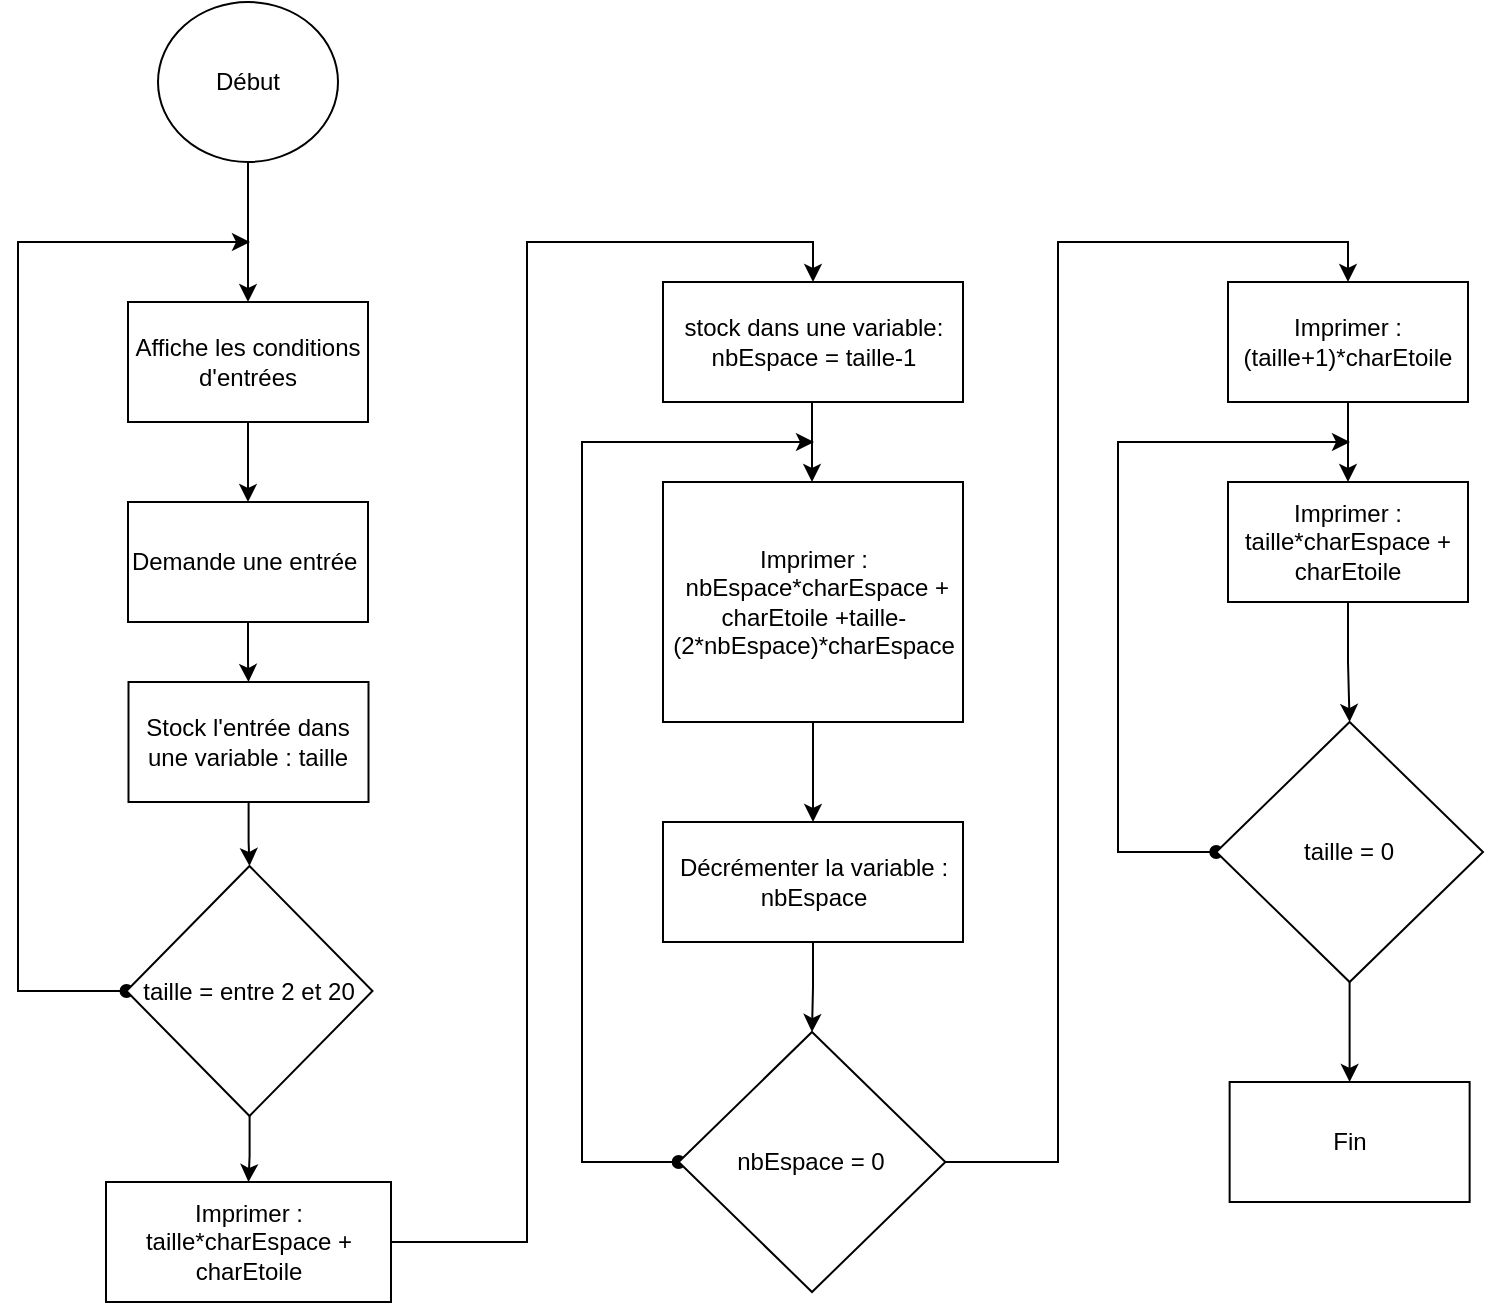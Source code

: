<mxfile version="20.3.0" type="device"><diagram id="E9Yg8V9FZDOwqIWdV-gY" name="Kata-flèche"><mxGraphModel dx="1422" dy="905" grid="1" gridSize="10" guides="1" tooltips="1" connect="1" arrows="1" fold="1" page="1" pageScale="1" pageWidth="827" pageHeight="1169" math="0" shadow="0"><root><mxCell id="0"/><mxCell id="1" parent="0"/><mxCell id="r8OJSXf2AczknxnKMw7x-2" value="Début" style="ellipse;whiteSpace=wrap;html=1;" parent="1" vertex="1"><mxGeometry x="110" y="40" width="90" height="80" as="geometry"/></mxCell><mxCell id="r8OJSXf2AczknxnKMw7x-3" style="edgeStyle=orthogonalEdgeStyle;rounded=0;orthogonalLoop=1;jettySize=auto;html=1;exitX=0;exitY=0.5;exitDx=0;exitDy=0;startArrow=oval;startFill=1;" parent="1" source="r8OJSXf2AczknxnKMw7x-5" edge="1"><mxGeometry relative="1" as="geometry"><mxPoint x="156" y="160" as="targetPoint"/><Array as="points"><mxPoint x="40" y="535"/><mxPoint x="40" y="160"/></Array></mxGeometry></mxCell><mxCell id="v2TLmcUdg4MBDCtTswXx-4" style="edgeStyle=orthogonalEdgeStyle;rounded=0;orthogonalLoop=1;jettySize=auto;html=1;startArrow=none;startFill=0;" edge="1" parent="1" source="r8OJSXf2AczknxnKMw7x-5" target="r8OJSXf2AczknxnKMw7x-7"><mxGeometry relative="1" as="geometry"/></mxCell><mxCell id="r8OJSXf2AczknxnKMw7x-5" value="taille = entre 2 et 20" style="rhombus;whiteSpace=wrap;html=1;" parent="1" vertex="1"><mxGeometry x="94.25" y="472" width="123" height="125" as="geometry"/></mxCell><mxCell id="r8OJSXf2AczknxnKMw7x-6" style="edgeStyle=orthogonalEdgeStyle;rounded=0;orthogonalLoop=1;jettySize=auto;html=1;entryX=0.5;entryY=0;entryDx=0;entryDy=0;strokeColor=#000000;startArrow=none;startFill=0;" parent="1" source="r8OJSXf2AczknxnKMw7x-7" target="r8OJSXf2AczknxnKMw7x-9" edge="1"><mxGeometry relative="1" as="geometry"/></mxCell><mxCell id="r8OJSXf2AczknxnKMw7x-7" value="Imprimer :&lt;br&gt;taille*charEspace + charEtoile" style="whiteSpace=wrap;html=1;" parent="1" vertex="1"><mxGeometry x="84" y="630" width="142.5" height="60" as="geometry"/></mxCell><mxCell id="r8OJSXf2AczknxnKMw7x-8" style="edgeStyle=orthogonalEdgeStyle;rounded=0;orthogonalLoop=1;jettySize=auto;html=1;strokeColor=#000000;startArrow=none;startFill=0;" parent="1" source="r8OJSXf2AczknxnKMw7x-9" edge="1"><mxGeometry relative="1" as="geometry"><mxPoint x="437" y="280" as="targetPoint"/></mxGeometry></mxCell><mxCell id="r8OJSXf2AczknxnKMw7x-9" value="stock dans une variable:&lt;br&gt;nbEspace = taille-1" style="whiteSpace=wrap;html=1;" parent="1" vertex="1"><mxGeometry x="362.5" y="180" width="150" height="60" as="geometry"/></mxCell><mxCell id="r8OJSXf2AczknxnKMw7x-10" style="edgeStyle=orthogonalEdgeStyle;rounded=0;orthogonalLoop=1;jettySize=auto;html=1;entryX=0.5;entryY=0;entryDx=0;entryDy=0;strokeColor=#000000;startArrow=none;startFill=0;" parent="1" source="r8OJSXf2AczknxnKMw7x-11" target="r8OJSXf2AczknxnKMw7x-15" edge="1"><mxGeometry relative="1" as="geometry"/></mxCell><mxCell id="r8OJSXf2AczknxnKMw7x-11" value="Demande une entrée&amp;nbsp;" style="whiteSpace=wrap;html=1;" parent="1" vertex="1"><mxGeometry x="95" y="290" width="120" height="60" as="geometry"/></mxCell><mxCell id="r8OJSXf2AczknxnKMw7x-12" style="edgeStyle=orthogonalEdgeStyle;rounded=0;orthogonalLoop=1;jettySize=auto;html=1;strokeColor=#000000;startArrow=none;startFill=0;" parent="1" source="r8OJSXf2AczknxnKMw7x-13" target="r8OJSXf2AczknxnKMw7x-11" edge="1"><mxGeometry relative="1" as="geometry"/></mxCell><mxCell id="r8OJSXf2AczknxnKMw7x-13" value="Affiche les conditions d'entrées" style="rounded=0;whiteSpace=wrap;html=1;" parent="1" vertex="1"><mxGeometry x="95" y="190" width="120" height="60" as="geometry"/></mxCell><mxCell id="v2TLmcUdg4MBDCtTswXx-3" style="edgeStyle=orthogonalEdgeStyle;rounded=0;orthogonalLoop=1;jettySize=auto;html=1;entryX=0.5;entryY=0;entryDx=0;entryDy=0;startArrow=none;startFill=0;" edge="1" parent="1" source="r8OJSXf2AczknxnKMw7x-15" target="r8OJSXf2AczknxnKMw7x-5"><mxGeometry relative="1" as="geometry"/></mxCell><mxCell id="r8OJSXf2AczknxnKMw7x-15" value="Stock l'entrée dans une variable : taille" style="rounded=0;whiteSpace=wrap;html=1;" parent="1" vertex="1"><mxGeometry x="95.25" y="380" width="120" height="60" as="geometry"/></mxCell><mxCell id="r8OJSXf2AczknxnKMw7x-16" style="edgeStyle=orthogonalEdgeStyle;rounded=0;orthogonalLoop=1;jettySize=auto;html=1;strokeColor=#000000;startArrow=none;startFill=0;exitX=0.5;exitY=1;exitDx=0;exitDy=0;" parent="1" source="r8OJSXf2AczknxnKMw7x-2" target="r8OJSXf2AczknxnKMw7x-13" edge="1"><mxGeometry relative="1" as="geometry"><mxPoint x="155" y="220" as="sourcePoint"/></mxGeometry></mxCell><mxCell id="r8OJSXf2AczknxnKMw7x-22" style="edgeStyle=orthogonalEdgeStyle;rounded=0;orthogonalLoop=1;jettySize=auto;html=1;strokeColor=#000000;startArrow=none;startFill=0;" parent="1" source="r8OJSXf2AczknxnKMw7x-23" target="r8OJSXf2AczknxnKMw7x-25" edge="1"><mxGeometry relative="1" as="geometry"/></mxCell><mxCell id="r8OJSXf2AczknxnKMw7x-23" value="Imprimer :&lt;br&gt;&amp;nbsp;nbEspace*charEspace + charEtoile +taille-(2*nbEspace)*charEspace" style="whiteSpace=wrap;html=1;" parent="1" vertex="1"><mxGeometry x="362.5" y="280" width="150" height="120" as="geometry"/></mxCell><mxCell id="v2TLmcUdg4MBDCtTswXx-1" style="edgeStyle=orthogonalEdgeStyle;rounded=0;orthogonalLoop=1;jettySize=auto;html=1;" edge="1" parent="1" source="r8OJSXf2AczknxnKMw7x-25" target="r8OJSXf2AczknxnKMw7x-30"><mxGeometry relative="1" as="geometry"/></mxCell><mxCell id="r8OJSXf2AczknxnKMw7x-25" value="Décrémenter la variable : nbEspace&lt;span style=&quot;color: rgba(0, 0, 0, 0); font-family: monospace; font-size: 0px; text-align: start;&quot;&gt;%3CmxGraphModel%3E%3Croot%3E%3CmxCell%20id%3D%220%22%2F%3E%3CmxCell%20id%3D%221%22%20parent%3D%220%22%2F%3E%3CmxCell%20id%3D%222%22%20value%3D%22stoque%20dans%20une%20variable%3A%26lt%3Bbr%26gt%3Btaille%20du%20corp%20de%20la%20fl%C3%A8che%20%3D%20taille%20-1%22%20style%3D%22whiteSpace%3Dwrap%3Bhtml%3D1%3B%22%20vertex%3D%221%22%20parent%3D%221%22%3E%3CmxGeometry%20x%3D%22358%22%20y%3D%22830%22%20width%3D%22150%22%20height%3D%2260%22%20as%3D%22geometry%22%2F%3E%3C%2FmxCell%3E%3C%2Froot%3E%3C%2FmxGraphModel%3E&lt;/span&gt;" style="whiteSpace=wrap;html=1;" parent="1" vertex="1"><mxGeometry x="362.5" y="450" width="150" height="60" as="geometry"/></mxCell><mxCell id="r8OJSXf2AczknxnKMw7x-26" style="edgeStyle=orthogonalEdgeStyle;rounded=0;orthogonalLoop=1;jettySize=auto;html=1;strokeColor=#000000;startArrow=oval;startFill=1;exitX=0;exitY=0.5;exitDx=0;exitDy=0;" parent="1" source="r8OJSXf2AczknxnKMw7x-30" edge="1"><mxGeometry relative="1" as="geometry"><mxPoint x="438" y="260" as="targetPoint"/><Array as="points"><mxPoint x="322" y="620"/><mxPoint x="322" y="260"/></Array></mxGeometry></mxCell><mxCell id="r8OJSXf2AczknxnKMw7x-29" style="edgeStyle=orthogonalEdgeStyle;rounded=0;orthogonalLoop=1;jettySize=auto;html=1;strokeColor=#000000;startArrow=none;startFill=0;exitX=1;exitY=0.5;exitDx=0;exitDy=0;" parent="1" source="r8OJSXf2AczknxnKMw7x-30" target="r8OJSXf2AczknxnKMw7x-32" edge="1"><mxGeometry relative="1" as="geometry"><Array as="points"><mxPoint x="560" y="620"/><mxPoint x="560" y="160"/><mxPoint x="705" y="160"/></Array></mxGeometry></mxCell><mxCell id="r8OJSXf2AczknxnKMw7x-30" value="nbEspace = 0" style="rhombus;whiteSpace=wrap;html=1;" parent="1" vertex="1"><mxGeometry x="370.32" y="555" width="133.37" height="130" as="geometry"/></mxCell><mxCell id="r8OJSXf2AczknxnKMw7x-31" style="edgeStyle=orthogonalEdgeStyle;rounded=0;orthogonalLoop=1;jettySize=auto;html=1;entryX=0.5;entryY=0;entryDx=0;entryDy=0;strokeColor=#000000;startArrow=none;startFill=0;" parent="1" source="r8OJSXf2AczknxnKMw7x-32" target="r8OJSXf2AczknxnKMw7x-34" edge="1"><mxGeometry relative="1" as="geometry"/></mxCell><mxCell id="r8OJSXf2AczknxnKMw7x-32" value="Imprimer :&lt;br&gt;(taille+1)*charEtoile" style="whiteSpace=wrap;html=1;" parent="1" vertex="1"><mxGeometry x="645" y="180" width="120" height="60" as="geometry"/></mxCell><mxCell id="r8OJSXf2AczknxnKMw7x-33" style="edgeStyle=orthogonalEdgeStyle;rounded=0;orthogonalLoop=1;jettySize=auto;html=1;strokeColor=#000000;startArrow=none;startFill=0;" parent="1" source="r8OJSXf2AczknxnKMw7x-34" target="r8OJSXf2AczknxnKMw7x-37" edge="1"><mxGeometry relative="1" as="geometry"/></mxCell><mxCell id="r8OJSXf2AczknxnKMw7x-34" value="Imprimer :&lt;br&gt;taille*charEspace + charEtoile" style="whiteSpace=wrap;html=1;" parent="1" vertex="1"><mxGeometry x="645" y="280" width="120" height="60" as="geometry"/></mxCell><mxCell id="r8OJSXf2AczknxnKMw7x-35" style="edgeStyle=orthogonalEdgeStyle;rounded=0;orthogonalLoop=1;jettySize=auto;html=1;strokeColor=#000000;startArrow=oval;startFill=1;" parent="1" source="r8OJSXf2AczknxnKMw7x-37" edge="1"><mxGeometry relative="1" as="geometry"><mxPoint x="706" y="260" as="targetPoint"/><Array as="points"><mxPoint x="590" y="465"/><mxPoint x="590" y="260"/></Array></mxGeometry></mxCell><mxCell id="r8OJSXf2AczknxnKMw7x-36" value="" style="edgeStyle=orthogonalEdgeStyle;rounded=0;orthogonalLoop=1;jettySize=auto;html=1;strokeColor=#000000;startArrow=none;startFill=0;" parent="1" source="r8OJSXf2AczknxnKMw7x-37" edge="1"><mxGeometry relative="1" as="geometry"><mxPoint x="705.815" y="580" as="targetPoint"/></mxGeometry></mxCell><mxCell id="r8OJSXf2AczknxnKMw7x-37" value="taille = 0" style="rhombus;whiteSpace=wrap;html=1;" parent="1" vertex="1"><mxGeometry x="639.13" y="400" width="133.37" height="130" as="geometry"/></mxCell><mxCell id="r8OJSXf2AczknxnKMw7x-38" value="Fin" style="whiteSpace=wrap;html=1;" parent="1" vertex="1"><mxGeometry x="645.815" y="580" width="120" height="60" as="geometry"/></mxCell></root></mxGraphModel></diagram></mxfile>